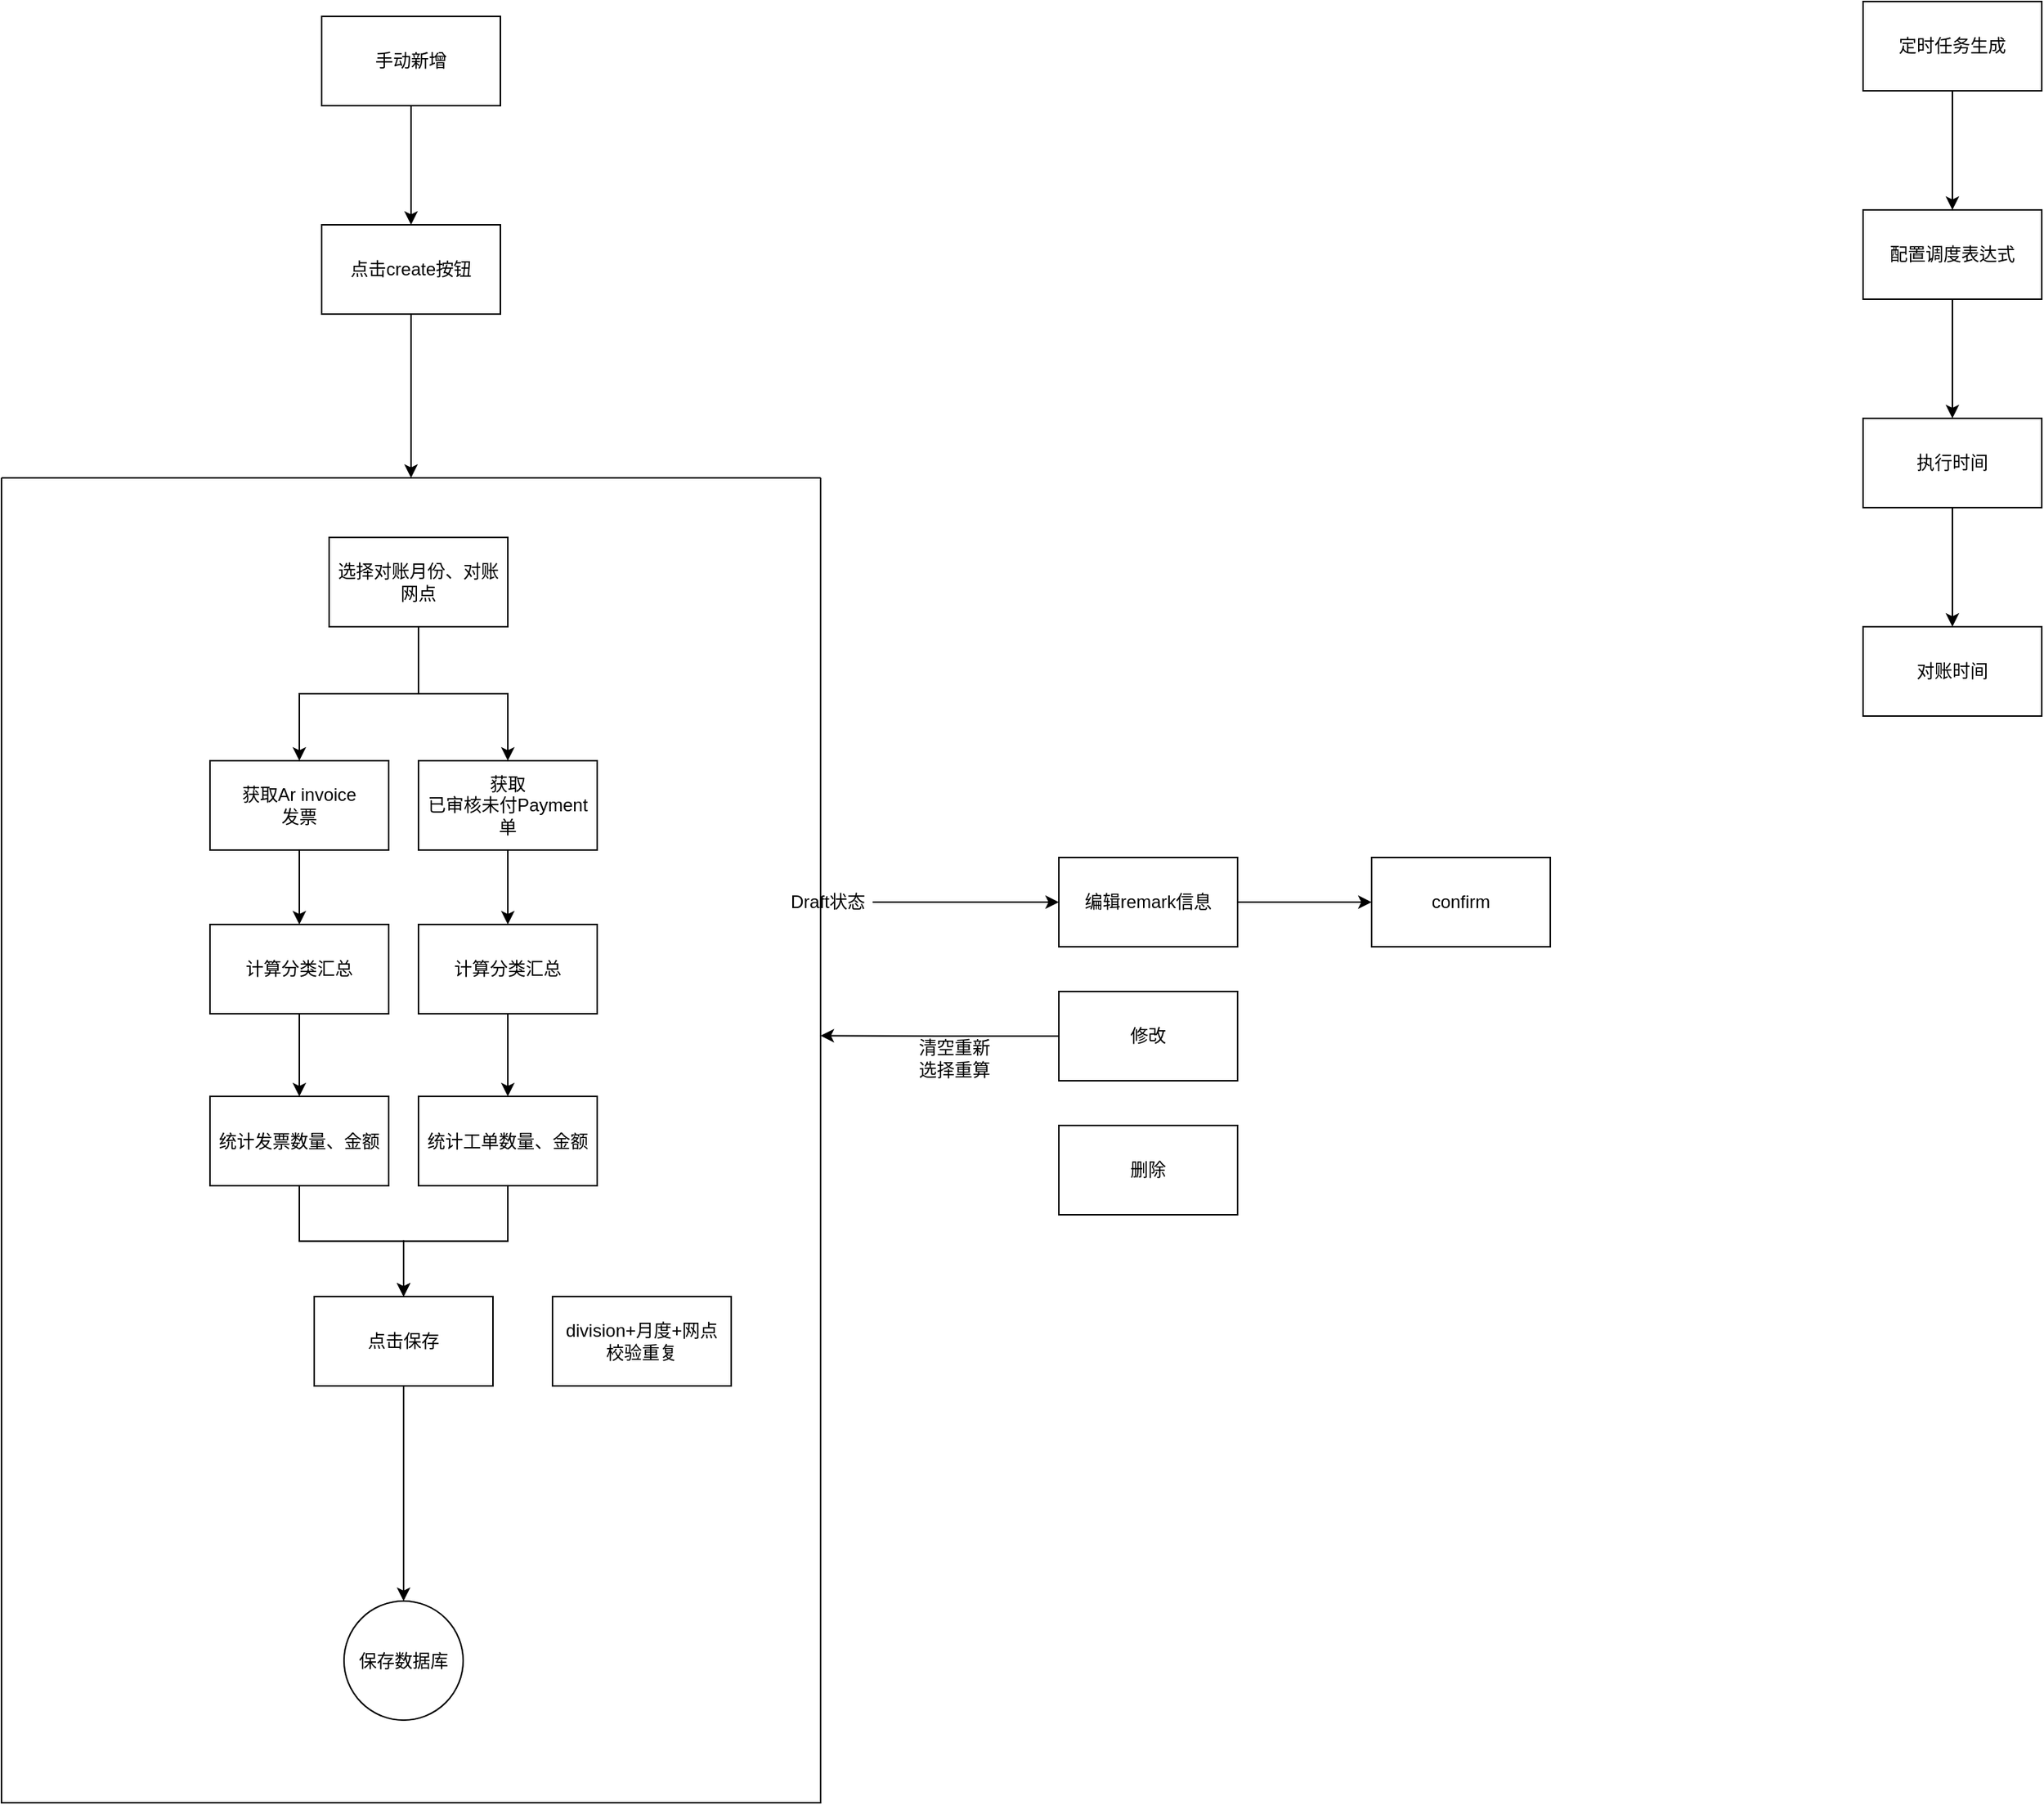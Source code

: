<mxfile version="21.7.2" type="github">
  <diagram name="第 1 页" id="3Odgr0gWdHy6_mn5YPh8">
    <mxGraphModel dx="2501" dy="758" grid="1" gridSize="10" guides="1" tooltips="1" connect="1" arrows="1" fold="1" page="1" pageScale="1" pageWidth="827" pageHeight="1169" math="0" shadow="0">
      <root>
        <mxCell id="0" />
        <mxCell id="1" parent="0" />
        <mxCell id="d0x66zHz1gyIVwaYEohO-27" style="edgeStyle=orthogonalEdgeStyle;rounded=0;orthogonalLoop=1;jettySize=auto;html=1;entryX=0.5;entryY=0;entryDx=0;entryDy=0;" edge="1" parent="1" source="d0x66zHz1gyIVwaYEohO-1" target="d0x66zHz1gyIVwaYEohO-3">
          <mxGeometry relative="1" as="geometry" />
        </mxCell>
        <mxCell id="d0x66zHz1gyIVwaYEohO-1" value="手动新增" style="rounded=0;whiteSpace=wrap;html=1;" vertex="1" parent="1">
          <mxGeometry x="65" y="260" width="120" height="60" as="geometry" />
        </mxCell>
        <mxCell id="d0x66zHz1gyIVwaYEohO-47" value="" style="edgeStyle=orthogonalEdgeStyle;rounded=0;orthogonalLoop=1;jettySize=auto;html=1;" edge="1" parent="1" source="d0x66zHz1gyIVwaYEohO-2" target="d0x66zHz1gyIVwaYEohO-46">
          <mxGeometry relative="1" as="geometry" />
        </mxCell>
        <mxCell id="d0x66zHz1gyIVwaYEohO-2" value="定时任务生成" style="rounded=0;whiteSpace=wrap;html=1;" vertex="1" parent="1">
          <mxGeometry x="1100" y="250" width="120" height="60" as="geometry" />
        </mxCell>
        <mxCell id="d0x66zHz1gyIVwaYEohO-43" style="edgeStyle=orthogonalEdgeStyle;rounded=0;orthogonalLoop=1;jettySize=auto;html=1;entryX=0.5;entryY=0;entryDx=0;entryDy=0;" edge="1" parent="1" source="d0x66zHz1gyIVwaYEohO-3" target="d0x66zHz1gyIVwaYEohO-34">
          <mxGeometry relative="1" as="geometry" />
        </mxCell>
        <mxCell id="d0x66zHz1gyIVwaYEohO-3" value="点击create按钮" style="rounded=0;whiteSpace=wrap;html=1;" vertex="1" parent="1">
          <mxGeometry x="65" y="400" width="120" height="60" as="geometry" />
        </mxCell>
        <mxCell id="d0x66zHz1gyIVwaYEohO-31" style="edgeStyle=orthogonalEdgeStyle;rounded=0;orthogonalLoop=1;jettySize=auto;html=1;entryX=0.5;entryY=0;entryDx=0;entryDy=0;" edge="1" parent="1" source="d0x66zHz1gyIVwaYEohO-4" target="d0x66zHz1gyIVwaYEohO-15">
          <mxGeometry relative="1" as="geometry" />
        </mxCell>
        <mxCell id="d0x66zHz1gyIVwaYEohO-32" style="edgeStyle=orthogonalEdgeStyle;rounded=0;orthogonalLoop=1;jettySize=auto;html=1;" edge="1" parent="1" source="d0x66zHz1gyIVwaYEohO-4" target="d0x66zHz1gyIVwaYEohO-5">
          <mxGeometry relative="1" as="geometry" />
        </mxCell>
        <mxCell id="d0x66zHz1gyIVwaYEohO-4" value="选择对账月份、对账网点" style="rounded=0;whiteSpace=wrap;html=1;" vertex="1" parent="1">
          <mxGeometry x="70" y="610" width="120" height="60" as="geometry" />
        </mxCell>
        <mxCell id="d0x66zHz1gyIVwaYEohO-8" value="" style="edgeStyle=orthogonalEdgeStyle;rounded=0;orthogonalLoop=1;jettySize=auto;html=1;" edge="1" parent="1" source="d0x66zHz1gyIVwaYEohO-5" target="d0x66zHz1gyIVwaYEohO-7">
          <mxGeometry relative="1" as="geometry" />
        </mxCell>
        <mxCell id="d0x66zHz1gyIVwaYEohO-5" value="获取&lt;br&gt;已审核未付Payment单" style="whiteSpace=wrap;html=1;rounded=0;" vertex="1" parent="1">
          <mxGeometry x="130" y="760" width="120" height="60" as="geometry" />
        </mxCell>
        <mxCell id="d0x66zHz1gyIVwaYEohO-18" value="" style="edgeStyle=orthogonalEdgeStyle;rounded=0;orthogonalLoop=1;jettySize=auto;html=1;" edge="1" parent="1" source="d0x66zHz1gyIVwaYEohO-7" target="d0x66zHz1gyIVwaYEohO-17">
          <mxGeometry relative="1" as="geometry" />
        </mxCell>
        <mxCell id="d0x66zHz1gyIVwaYEohO-7" value="计算分类汇总" style="whiteSpace=wrap;html=1;rounded=0;" vertex="1" parent="1">
          <mxGeometry x="130" y="870" width="120" height="60" as="geometry" />
        </mxCell>
        <mxCell id="d0x66zHz1gyIVwaYEohO-10" value="点击保存" style="whiteSpace=wrap;html=1;rounded=0;" vertex="1" parent="1">
          <mxGeometry x="60" y="1120" width="120" height="60" as="geometry" />
        </mxCell>
        <mxCell id="d0x66zHz1gyIVwaYEohO-12" value="division+月度+网点&lt;br&gt;校验重复" style="whiteSpace=wrap;html=1;rounded=0;" vertex="1" parent="1">
          <mxGeometry x="220" y="1120" width="120" height="60" as="geometry" />
        </mxCell>
        <mxCell id="d0x66zHz1gyIVwaYEohO-22" style="edgeStyle=orthogonalEdgeStyle;rounded=0;orthogonalLoop=1;jettySize=auto;html=1;entryX=0.5;entryY=0;entryDx=0;entryDy=0;" edge="1" parent="1" source="d0x66zHz1gyIVwaYEohO-15" target="d0x66zHz1gyIVwaYEohO-20">
          <mxGeometry relative="1" as="geometry" />
        </mxCell>
        <mxCell id="d0x66zHz1gyIVwaYEohO-15" value="获取Ar invoice&lt;br&gt;发票" style="whiteSpace=wrap;html=1;rounded=0;" vertex="1" parent="1">
          <mxGeometry x="-10" y="760" width="120" height="60" as="geometry" />
        </mxCell>
        <mxCell id="d0x66zHz1gyIVwaYEohO-26" style="edgeStyle=orthogonalEdgeStyle;rounded=0;orthogonalLoop=1;jettySize=auto;html=1;entryX=0.5;entryY=0;entryDx=0;entryDy=0;exitX=0.5;exitY=1;exitDx=0;exitDy=0;" edge="1" parent="1" source="d0x66zHz1gyIVwaYEohO-10" target="d0x66zHz1gyIVwaYEohO-24">
          <mxGeometry relative="1" as="geometry">
            <mxPoint x="190" y="1240" as="sourcePoint" />
          </mxGeometry>
        </mxCell>
        <mxCell id="d0x66zHz1gyIVwaYEohO-30" style="edgeStyle=orthogonalEdgeStyle;rounded=0;orthogonalLoop=1;jettySize=auto;html=1;entryX=0.5;entryY=0;entryDx=0;entryDy=0;" edge="1" parent="1" source="d0x66zHz1gyIVwaYEohO-17" target="d0x66zHz1gyIVwaYEohO-10">
          <mxGeometry relative="1" as="geometry" />
        </mxCell>
        <mxCell id="d0x66zHz1gyIVwaYEohO-17" value="统计工单数量、金额" style="whiteSpace=wrap;html=1;rounded=0;" vertex="1" parent="1">
          <mxGeometry x="130" y="985.5" width="120" height="60" as="geometry" />
        </mxCell>
        <mxCell id="d0x66zHz1gyIVwaYEohO-19" value="" style="edgeStyle=orthogonalEdgeStyle;rounded=0;orthogonalLoop=1;jettySize=auto;html=1;" edge="1" parent="1" source="d0x66zHz1gyIVwaYEohO-20" target="d0x66zHz1gyIVwaYEohO-21">
          <mxGeometry relative="1" as="geometry" />
        </mxCell>
        <mxCell id="d0x66zHz1gyIVwaYEohO-20" value="计算分类汇总" style="whiteSpace=wrap;html=1;rounded=0;" vertex="1" parent="1">
          <mxGeometry x="-10" y="870" width="120" height="60" as="geometry" />
        </mxCell>
        <mxCell id="d0x66zHz1gyIVwaYEohO-28" style="edgeStyle=orthogonalEdgeStyle;rounded=0;orthogonalLoop=1;jettySize=auto;html=1;entryX=0.5;entryY=0;entryDx=0;entryDy=0;" edge="1" parent="1" source="d0x66zHz1gyIVwaYEohO-21" target="d0x66zHz1gyIVwaYEohO-10">
          <mxGeometry relative="1" as="geometry" />
        </mxCell>
        <mxCell id="d0x66zHz1gyIVwaYEohO-21" value="统计发票数量、金额" style="whiteSpace=wrap;html=1;rounded=0;" vertex="1" parent="1">
          <mxGeometry x="-10" y="985.5" width="120" height="60" as="geometry" />
        </mxCell>
        <mxCell id="d0x66zHz1gyIVwaYEohO-24" value="保存数据库" style="ellipse;whiteSpace=wrap;html=1;rounded=0;" vertex="1" parent="1">
          <mxGeometry x="80" y="1324.5" width="80" height="80" as="geometry" />
        </mxCell>
        <mxCell id="d0x66zHz1gyIVwaYEohO-34" value="" style="swimlane;startSize=0;" vertex="1" parent="1">
          <mxGeometry x="-150" y="570" width="550" height="890" as="geometry" />
        </mxCell>
        <mxCell id="d0x66zHz1gyIVwaYEohO-35" value="Draft状态" style="text;html=1;strokeColor=none;fillColor=none;align=center;verticalAlign=middle;whiteSpace=wrap;rounded=0;" vertex="1" parent="d0x66zHz1gyIVwaYEohO-34">
          <mxGeometry x="525" y="270" width="60" height="30" as="geometry" />
        </mxCell>
        <mxCell id="d0x66zHz1gyIVwaYEohO-39" style="edgeStyle=orthogonalEdgeStyle;rounded=0;orthogonalLoop=1;jettySize=auto;html=1;entryX=0;entryY=0.5;entryDx=0;entryDy=0;" edge="1" parent="1" source="d0x66zHz1gyIVwaYEohO-36" target="d0x66zHz1gyIVwaYEohO-37">
          <mxGeometry relative="1" as="geometry" />
        </mxCell>
        <mxCell id="d0x66zHz1gyIVwaYEohO-36" value="编辑remark信息" style="rounded=0;whiteSpace=wrap;html=1;" vertex="1" parent="1">
          <mxGeometry x="560" y="825" width="120" height="60" as="geometry" />
        </mxCell>
        <mxCell id="d0x66zHz1gyIVwaYEohO-37" value="confirm" style="rounded=0;whiteSpace=wrap;html=1;" vertex="1" parent="1">
          <mxGeometry x="770" y="825" width="120" height="60" as="geometry" />
        </mxCell>
        <mxCell id="d0x66zHz1gyIVwaYEohO-38" style="edgeStyle=orthogonalEdgeStyle;rounded=0;orthogonalLoop=1;jettySize=auto;html=1;entryX=0;entryY=0.5;entryDx=0;entryDy=0;" edge="1" parent="1" source="d0x66zHz1gyIVwaYEohO-35" target="d0x66zHz1gyIVwaYEohO-36">
          <mxGeometry relative="1" as="geometry" />
        </mxCell>
        <mxCell id="d0x66zHz1gyIVwaYEohO-40" value="删除" style="rounded=0;whiteSpace=wrap;html=1;" vertex="1" parent="1">
          <mxGeometry x="560" y="1005" width="120" height="60" as="geometry" />
        </mxCell>
        <mxCell id="d0x66zHz1gyIVwaYEohO-44" style="edgeStyle=orthogonalEdgeStyle;rounded=0;orthogonalLoop=1;jettySize=auto;html=1;entryX=1;entryY=0.421;entryDx=0;entryDy=0;entryPerimeter=0;" edge="1" parent="1" source="d0x66zHz1gyIVwaYEohO-41" target="d0x66zHz1gyIVwaYEohO-34">
          <mxGeometry relative="1" as="geometry" />
        </mxCell>
        <mxCell id="d0x66zHz1gyIVwaYEohO-41" value="修改" style="rounded=0;whiteSpace=wrap;html=1;" vertex="1" parent="1">
          <mxGeometry x="560" y="915" width="120" height="60" as="geometry" />
        </mxCell>
        <mxCell id="d0x66zHz1gyIVwaYEohO-45" value="清空重新选择重算" style="text;html=1;strokeColor=none;fillColor=none;align=center;verticalAlign=middle;whiteSpace=wrap;rounded=0;" vertex="1" parent="1">
          <mxGeometry x="460" y="945" width="60" height="30" as="geometry" />
        </mxCell>
        <mxCell id="d0x66zHz1gyIVwaYEohO-49" value="" style="edgeStyle=orthogonalEdgeStyle;rounded=0;orthogonalLoop=1;jettySize=auto;html=1;" edge="1" parent="1" source="d0x66zHz1gyIVwaYEohO-46" target="d0x66zHz1gyIVwaYEohO-48">
          <mxGeometry relative="1" as="geometry" />
        </mxCell>
        <mxCell id="d0x66zHz1gyIVwaYEohO-46" value="配置调度表达式" style="whiteSpace=wrap;html=1;rounded=0;" vertex="1" parent="1">
          <mxGeometry x="1100" y="390" width="120" height="60" as="geometry" />
        </mxCell>
        <mxCell id="d0x66zHz1gyIVwaYEohO-51" value="" style="edgeStyle=orthogonalEdgeStyle;rounded=0;orthogonalLoop=1;jettySize=auto;html=1;" edge="1" parent="1" source="d0x66zHz1gyIVwaYEohO-48" target="d0x66zHz1gyIVwaYEohO-50">
          <mxGeometry relative="1" as="geometry" />
        </mxCell>
        <mxCell id="d0x66zHz1gyIVwaYEohO-48" value="执行时间" style="whiteSpace=wrap;html=1;rounded=0;" vertex="1" parent="1">
          <mxGeometry x="1100" y="530" width="120" height="60" as="geometry" />
        </mxCell>
        <mxCell id="d0x66zHz1gyIVwaYEohO-50" value="对账时间" style="whiteSpace=wrap;html=1;rounded=0;" vertex="1" parent="1">
          <mxGeometry x="1100" y="670" width="120" height="60" as="geometry" />
        </mxCell>
      </root>
    </mxGraphModel>
  </diagram>
</mxfile>
